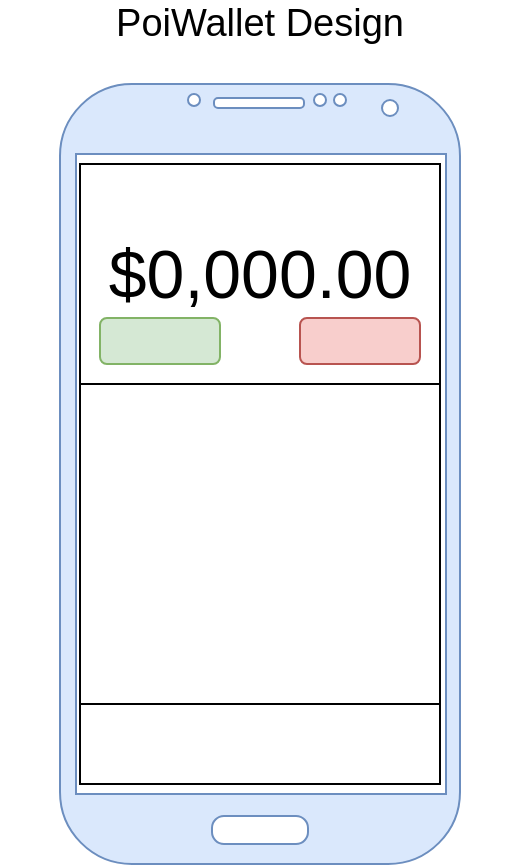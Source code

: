 <mxfile version="14.4.1" type="github">
  <diagram id="bQ6c_5JSAX21XUAB96Ek" name="Page-1">
    <mxGraphModel dx="789" dy="458" grid="1" gridSize="10" guides="1" tooltips="1" connect="1" arrows="1" fold="1" page="1" pageScale="1" pageWidth="850" pageHeight="1100" math="0" shadow="0">
      <root>
        <mxCell id="0" />
        <mxCell id="1" parent="0" />
        <mxCell id="yYLLM12Q20g5mHmjrvs0-1" value="" style="verticalLabelPosition=bottom;verticalAlign=top;html=1;shadow=0;dashed=0;strokeWidth=1;shape=mxgraph.android.phone2;strokeColor=#6c8ebf;fillColor=#dae8fc;" vertex="1" parent="1">
          <mxGeometry x="40" y="50" width="200" height="390" as="geometry" />
        </mxCell>
        <mxCell id="yYLLM12Q20g5mHmjrvs0-2" value="PoiWallet Design" style="text;html=1;strokeColor=none;fillColor=none;align=center;verticalAlign=middle;whiteSpace=wrap;rounded=0;fontSize=19;" vertex="1" parent="1">
          <mxGeometry x="10" y="10" width="260" height="20" as="geometry" />
        </mxCell>
        <mxCell id="yYLLM12Q20g5mHmjrvs0-4" value="" style="rounded=0;whiteSpace=wrap;html=1;fontSize=19;" vertex="1" parent="1">
          <mxGeometry x="50" y="90" width="180" height="110" as="geometry" />
        </mxCell>
        <mxCell id="yYLLM12Q20g5mHmjrvs0-5" value="" style="rounded=0;whiteSpace=wrap;html=1;fontSize=19;" vertex="1" parent="1">
          <mxGeometry x="50" y="200" width="180" height="160" as="geometry" />
        </mxCell>
        <mxCell id="yYLLM12Q20g5mHmjrvs0-6" value="" style="rounded=0;whiteSpace=wrap;html=1;fontSize=19;" vertex="1" parent="1">
          <mxGeometry x="50" y="360" width="180" height="40" as="geometry" />
        </mxCell>
        <mxCell id="yYLLM12Q20g5mHmjrvs0-7" value="$0,000.00" style="text;html=1;strokeColor=none;fillColor=none;align=center;verticalAlign=middle;whiteSpace=wrap;rounded=0;fontSize=34;" vertex="1" parent="1">
          <mxGeometry x="120" y="135" width="40" height="20" as="geometry" />
        </mxCell>
        <mxCell id="yYLLM12Q20g5mHmjrvs0-8" value="" style="rounded=1;html=1;align=center;verticalAlign=middle;fontStyle=1;fontSize=21;fillColor=#d5e8d4;strokeColor=#82b366;" vertex="1" parent="1">
          <mxGeometry x="60" y="167" width="60" height="23" as="geometry" />
        </mxCell>
        <mxCell id="yYLLM12Q20g5mHmjrvs0-9" value="" style="rounded=1;fillColor=#f8cecc;strokeColor=#b85450;html=1;align=center;verticalAlign=middle;fontStyle=1;fontSize=25;horizontal=1;" vertex="1" parent="1">
          <mxGeometry x="160" y="167" width="60" height="23" as="geometry" />
        </mxCell>
        <mxCell id="yYLLM12Q20g5mHmjrvs0-12" value="" style="shape=image;html=1;verticalAlign=top;verticalLabelPosition=bottom;labelBackgroundColor=#ffffff;imageAspect=0;aspect=fixed;image=https://cdn0.iconfinder.com/data/icons/essentials-9/128/__Plus-128.png;strokeColor=#00CC00;fillColor=#33FF33;fontSize=25;align=center;" vertex="1" parent="1">
          <mxGeometry x="80" y="168.5" width="20" height="20" as="geometry" />
        </mxCell>
        <mxCell id="yYLLM12Q20g5mHmjrvs0-13" value="" style="shape=image;html=1;verticalAlign=top;verticalLabelPosition=bottom;labelBackgroundColor=#ffffff;imageAspect=0;aspect=fixed;image=https://cdn0.iconfinder.com/data/icons/essentials-9/128/__Minus-128.png;strokeColor=#00CC00;fillColor=#33FF33;fontSize=25;align=center;" vertex="1" parent="1">
          <mxGeometry x="180" y="168.5" width="20" height="20" as="geometry" />
        </mxCell>
      </root>
    </mxGraphModel>
  </diagram>
</mxfile>
